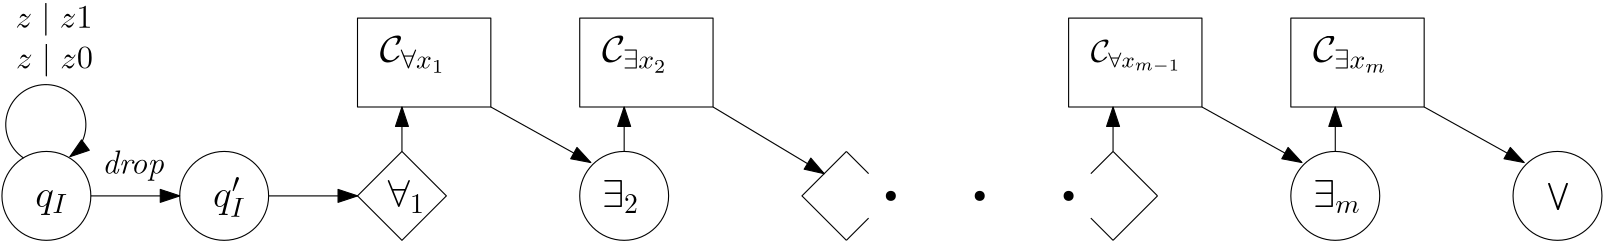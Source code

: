 <?xml version="1.0"?>
<!DOCTYPE ipe SYSTEM "ipe.dtd">
<ipe version="70218" creator="Ipe 7.2.23">
<info created="D:20220614151950" modified="D:20220628145934"/>
<ipestyle name="basic">
<symbol name="arrow/arc(spx)">
<path stroke="sym-stroke" fill="sym-stroke" pen="sym-pen">
0 0 m
-1 0.333 l
-1 -0.333 l
h
</path>
</symbol>
<symbol name="arrow/farc(spx)">
<path stroke="sym-stroke" fill="white" pen="sym-pen">
0 0 m
-1 0.333 l
-1 -0.333 l
h
</path>
</symbol>
<symbol name="arrow/ptarc(spx)">
<path stroke="sym-stroke" fill="sym-stroke" pen="sym-pen">
0 0 m
-1 0.333 l
-0.8 0 l
-1 -0.333 l
h
</path>
</symbol>
<symbol name="arrow/fptarc(spx)">
<path stroke="sym-stroke" fill="white" pen="sym-pen">
0 0 m
-1 0.333 l
-0.8 0 l
-1 -0.333 l
h
</path>
</symbol>
<symbol name="mark/circle(sx)" transformations="translations">
<path fill="sym-stroke">
0.6 0 0 0.6 0 0 e
0.4 0 0 0.4 0 0 e
</path>
</symbol>
<symbol name="mark/disk(sx)" transformations="translations">
<path fill="sym-stroke">
0.6 0 0 0.6 0 0 e
</path>
</symbol>
<symbol name="mark/fdisk(sfx)" transformations="translations">
<group>
<path fill="sym-fill">
0.5 0 0 0.5 0 0 e
</path>
<path fill="sym-stroke" fillrule="eofill">
0.6 0 0 0.6 0 0 e
0.4 0 0 0.4 0 0 e
</path>
</group>
</symbol>
<symbol name="mark/box(sx)" transformations="translations">
<path fill="sym-stroke" fillrule="eofill">
-0.6 -0.6 m
0.6 -0.6 l
0.6 0.6 l
-0.6 0.6 l
h
-0.4 -0.4 m
0.4 -0.4 l
0.4 0.4 l
-0.4 0.4 l
h
</path>
</symbol>
<symbol name="mark/square(sx)" transformations="translations">
<path fill="sym-stroke">
-0.6 -0.6 m
0.6 -0.6 l
0.6 0.6 l
-0.6 0.6 l
h
</path>
</symbol>
<symbol name="mark/fsquare(sfx)" transformations="translations">
<group>
<path fill="sym-fill">
-0.5 -0.5 m
0.5 -0.5 l
0.5 0.5 l
-0.5 0.5 l
h
</path>
<path fill="sym-stroke" fillrule="eofill">
-0.6 -0.6 m
0.6 -0.6 l
0.6 0.6 l
-0.6 0.6 l
h
-0.4 -0.4 m
0.4 -0.4 l
0.4 0.4 l
-0.4 0.4 l
h
</path>
</group>
</symbol>
<symbol name="mark/cross(sx)" transformations="translations">
<group>
<path fill="sym-stroke">
-0.43 -0.57 m
0.57 0.43 l
0.43 0.57 l
-0.57 -0.43 l
h
</path>
<path fill="sym-stroke">
-0.43 0.57 m
0.57 -0.43 l
0.43 -0.57 l
-0.57 0.43 l
h
</path>
</group>
</symbol>
<symbol name="arrow/fnormal(spx)">
<path stroke="sym-stroke" fill="white" pen="sym-pen">
0 0 m
-1 0.333 l
-1 -0.333 l
h
</path>
</symbol>
<symbol name="arrow/pointed(spx)">
<path stroke="sym-stroke" fill="sym-stroke" pen="sym-pen">
0 0 m
-1 0.333 l
-0.8 0 l
-1 -0.333 l
h
</path>
</symbol>
<symbol name="arrow/fpointed(spx)">
<path stroke="sym-stroke" fill="white" pen="sym-pen">
0 0 m
-1 0.333 l
-0.8 0 l
-1 -0.333 l
h
</path>
</symbol>
<symbol name="arrow/linear(spx)">
<path stroke="sym-stroke" pen="sym-pen">
-1 0.333 m
0 0 l
-1 -0.333 l
</path>
</symbol>
<symbol name="arrow/fdouble(spx)">
<path stroke="sym-stroke" fill="white" pen="sym-pen">
0 0 m
-1 0.333 l
-1 -0.333 l
h
-1 0 m
-2 0.333 l
-2 -0.333 l
h
</path>
</symbol>
<symbol name="arrow/double(spx)">
<path stroke="sym-stroke" fill="sym-stroke" pen="sym-pen">
0 0 m
-1 0.333 l
-1 -0.333 l
h
-1 0 m
-2 0.333 l
-2 -0.333 l
h
</path>
</symbol>
<symbol name="arrow/mid-normal(spx)">
<path stroke="sym-stroke" fill="sym-stroke" pen="sym-pen">
0.5 0 m
-0.5 0.333 l
-0.5 -0.333 l
h
</path>
</symbol>
<symbol name="arrow/mid-fnormal(spx)">
<path stroke="sym-stroke" fill="white" pen="sym-pen">
0.5 0 m
-0.5 0.333 l
-0.5 -0.333 l
h
</path>
</symbol>
<symbol name="arrow/mid-pointed(spx)">
<path stroke="sym-stroke" fill="sym-stroke" pen="sym-pen">
0.5 0 m
-0.5 0.333 l
-0.3 0 l
-0.5 -0.333 l
h
</path>
</symbol>
<symbol name="arrow/mid-fpointed(spx)">
<path stroke="sym-stroke" fill="white" pen="sym-pen">
0.5 0 m
-0.5 0.333 l
-0.3 0 l
-0.5 -0.333 l
h
</path>
</symbol>
<symbol name="arrow/mid-double(spx)">
<path stroke="sym-stroke" fill="sym-stroke" pen="sym-pen">
1 0 m
0 0.333 l
0 -0.333 l
h
0 0 m
-1 0.333 l
-1 -0.333 l
h
</path>
</symbol>
<symbol name="arrow/mid-fdouble(spx)">
<path stroke="sym-stroke" fill="white" pen="sym-pen">
1 0 m
0 0.333 l
0 -0.333 l
h
0 0 m
-1 0.333 l
-1 -0.333 l
h
</path>
</symbol>
<anglesize name="22.5 deg" value="22.5"/>
<anglesize name="30 deg" value="30"/>
<anglesize name="45 deg" value="45"/>
<anglesize name="60 deg" value="60"/>
<anglesize name="90 deg" value="90"/>
<arrowsize name="large" value="10"/>
<arrowsize name="small" value="5"/>
<arrowsize name="tiny" value="3"/>
<color name="blue" value="0 0 1"/>
<color name="brown" value="0.647 0.165 0.165"/>
<color name="darkblue" value="0 0 0.545"/>
<color name="darkcyan" value="0 0.545 0.545"/>
<color name="darkgray" value="0.663"/>
<color name="darkgreen" value="0 0.392 0"/>
<color name="darkmagenta" value="0.545 0 0.545"/>
<color name="darkorange" value="1 0.549 0"/>
<color name="darkred" value="0.545 0 0"/>
<color name="gold" value="1 0.843 0"/>
<color name="gray" value="0.745"/>
<color name="green" value="0 1 0"/>
<color name="lightblue" value="0.678 0.847 0.902"/>
<color name="lightcyan" value="0.878 1 1"/>
<color name="lightgray" value="0.827"/>
<color name="lightgreen" value="0.565 0.933 0.565"/>
<color name="lightyellow" value="1 1 0.878"/>
<color name="navy" value="0 0 0.502"/>
<color name="orange" value="1 0.647 0"/>
<color name="pink" value="1 0.753 0.796"/>
<color name="purple" value="0.627 0.125 0.941"/>
<color name="red" value="1 0 0"/>
<color name="seagreen" value="0.18 0.545 0.341"/>
<color name="turquoise" value="0.251 0.878 0.816"/>
<color name="violet" value="0.933 0.51 0.933"/>
<color name="yellow" value="1 1 0"/>
<dashstyle name="dash dot dotted" value="[4 2 1 2 1 2] 0"/>
<dashstyle name="dash dotted" value="[4 2 1 2] 0"/>
<dashstyle name="dashed" value="[4] 0"/>
<dashstyle name="dotted" value="[1 3] 0"/>
<gridsize name="10 pts (~3.5 mm)" value="10"/>
<gridsize name="14 pts (~5 mm)" value="14"/>
<gridsize name="16 pts (~6 mm)" value="16"/>
<gridsize name="20 pts (~7 mm)" value="20"/>
<gridsize name="28 pts (~10 mm)" value="28"/>
<gridsize name="32 pts (~12 mm)" value="32"/>
<gridsize name="4 pts" value="4"/>
<gridsize name="56 pts (~20 mm)" value="56"/>
<gridsize name="8 pts (~3 mm)" value="8"/>
<opacity name="10%" value="0.1"/>
<opacity name="30%" value="0.3"/>
<opacity name="50%" value="0.5"/>
<opacity name="75%" value="0.75"/>
<pen name="fat" value="1.2"/>
<pen name="heavier" value="0.8"/>
<pen name="ultrafat" value="2"/>
<symbolsize name="large" value="5"/>
<symbolsize name="small" value="2"/>
<symbolsize name="tiny" value="1.1"/>
<textsize name="Huge" value="\Huge"/>
<textsize name="LARGE" value="\LARGE"/>
<textsize name="Large" value="\Large"/>
<textsize name="footnote" value="\footnotesize"/>
<textsize name="huge" value="\huge"/>
<textsize name="large" value="\large"/>
<textsize name="small" value="\small"/>
<textsize name="tiny" value="\tiny"/>
<textstyle name="center" begin="\begin{center}" end="\end{center}"/>
<textstyle name="item" begin="\begin{itemize}\item{}" end="\end{itemize}"/>
<textstyle name="itemize" begin="\begin{itemize}" end="\end{itemize}"/>
<tiling name="falling" angle="-60" step="4" width="1"/>
<tiling name="rising" angle="30" step="4" width="1"/>
</ipestyle>
<page>
<layer name="alpha"/>
<view layers="alpha" active="alpha"/>
<path layer="alpha" matrix="1 0 0 1 -16 80" stroke="black">
16 0 0 16 48 688 e
</path>
<path matrix="1 0 0 1 -16 80" stroke="black">
16 0 0 16 112 688 e
</path>
<path matrix="1 0 0 1 -16 80" stroke="black">
16 0 0 16 256 688 e
</path>
<path matrix="1 0 0 1 80 80" stroke="black">
16 0 0 16 416 688 e
</path>
<path matrix="1 0 0 1 96 80" stroke="black">
16 0 0 16 480 688 e
</path>
<path matrix="1 0 0 1 -16 80" stroke="black" arrow="normal/normal">
64 688 m
96 688 l
</path>
<path matrix="1 0 0 1 -16 80" stroke="black" arrow="normal/normal">
128 688 m
160 688 l
</path>
<path matrix="1 0 0 1 -16 80" stroke="black" arrow="normal/normal">
176 704 m
176 720 l
</path>
<path matrix="1 0 0 1 -16 80" stroke="black" arrow="normal/normal">
208 720 m
244 700 l
</path>
<path matrix="1 0 0 1 -16 80" stroke="black" arrow="normal/normal">
256 704 m
256 720 l
</path>
<path matrix="1 0 0 1 80 80" stroke="black" arrow="normal/normal">
368 720 m
404 700 l
</path>
<path matrix="1 0 0 1 80 80" stroke="black" arrow="normal/normal">
416 704 m
416 720 l
</path>
<path matrix="1 0 0 1 80 80" stroke="black" arrow="normal/normal">
448 720 m
484 700 l
</path>
<path matrix="1 0 0 1 -16 80" stroke="black">
160 752 m
160 720 l
208 720 l
208 752 l
h
</path>
<path matrix="1 0 0 1 -16 80" stroke="black">
240 752 m
240 720 l
288 720 l
288 752 l
h
</path>
<path matrix="1 0 0 1 80 80" stroke="black">
400 752 m
400 720 l
448 720 l
448 752 l
h
</path>
<text matrix="1 0 0 1 -16 80" transformations="translations" pos="68 696" stroke="black" type="label" width="22.999" height="8.307" depth="2.32" valign="baseline" size="large">\textit{drop}</text>
<text matrix="1 0 0 1 -16 80" transformations="translations" pos="44 684" stroke="black" type="label" width="11.888" height="6.176" depth="2.79" valign="baseline" size="Large" style="math">q_I</text>
<text matrix="1 0 0 1 -16 80" transformations="translations" pos="108 684" stroke="black" type="label" width="11.888" height="10.738" depth="3.55" valign="baseline" size="Large" style="math">q&apos;_I</text>
<text matrix="1 0 0 1 -13.1098 80" transformations="translations" pos="168 684" stroke="black" type="label" width="13.45" height="9.965" depth="2.15" valign="baseline" size="Large" style="math">\forall_1</text>
<text matrix="1 0 0 1 -16 80" transformations="translations" pos="248 684" stroke="black" type="label" width="13.45" height="9.965" depth="2.15" valign="baseline" size="Large" style="math">\exists_2</text>
<text matrix="1 0 0 1 80 80" transformations="translations" pos="408 684" stroke="black" type="label" width="17.216" height="9.965" depth="2.15" valign="baseline" size="Large" style="math">\exists_m</text>
<text matrix="1 0 0 1 84 80" transformations="translations" pos="488 684" stroke="black" type="label" width="12.985" height="8.573" depth="1.39" valign="baseline" size="Large">$\bigvee$
</text>
<path matrix="1 0 0 1 160 80" stroke="black" arrow="normal/normal">
256 704 m
256 720 l
</path>
<use name="mark/disk(sx)" pos="336 768" size="normal" stroke="black"/>
<use name="mark/disk(sx)" pos="368 768" size="normal" stroke="black"/>
<use name="mark/disk(sx)" pos="400 768" size="normal" stroke="black"/>
<text transformations="translations" pos="152 816" stroke="black" type="label" width="23.75" height="9.8" depth="3.65" valign="baseline" size="Large" style="math">\mathcal{C}_{\forall x_1}</text>
<text transformations="translations" pos="232 816" stroke="black" type="label" width="23.75" height="9.8" depth="3.65" valign="baseline" size="Large" style="math">\mathcal{C}_{\exists x_2}</text>
<text matrix="1 0 0 1 80 0" transformations="translations" pos="408 816" stroke="black" type="label" width="26.848" height="9.8" depth="3.65" valign="baseline" size="Large" style="math">\mathcal{C}_{\exists x_{m}}</text>
<text matrix="1 0 0 1 4 0" transformations="translations" pos="404 816" stroke="black" type="label" width="32.71" height="8.17" depth="3.73" valign="baseline" size="large" style="math">\mathcal{C}_{\forall x_{m-1}}</text>
<path stroke="black">
144 768 m
160 784 l
176 768 l
160 752 l
h
</path>
<path stroke="black">
416 752 m
432 768 l
432 768 l
</path>
<path stroke="black">
432 768 m
416 784 l
</path>
<path stroke="black">
416 784 m
408 776 l
</path>
<path stroke="black">
416 752 m
408 760 l
</path>
<path stroke="black">
320 784 m
304 768 l
320 752 l
</path>
<path stroke="black">
328 760 m
320 752 l
</path>
<path stroke="black">
320 784 m
328 776 l
</path>
<path stroke="black" arrow="normal/normal">
272 800 m
312 776 l
</path>
<path stroke="black">
400 832 m
400 800 l
448 800 l
448 832 l
h
</path>
<path matrix="1 0 0 1 -0.204401 1.63521" stroke="black" arrow="normal/normal">
24 780 m
14.4222 0 0 -14.4222 32 792 40.6533 780.462 a
</path>
<text matrix="1 0 0 1 -3.27042 -1.83961" transformations="translations" pos="24.3239 815.676" stroke="black" type="label" width="27.757" height="8.965" depth="2.99" valign="baseline" size="large" style="math">z \mid z 0</text>
<text matrix="1 0 0 1 -3.4748 12.877" transformations="translations" pos="24.3239 815.676" stroke="black" type="label" width="27.757" height="8.965" depth="2.99" valign="baseline" size="large" style="math">z \mid z 1</text>
</page>
</ipe>
